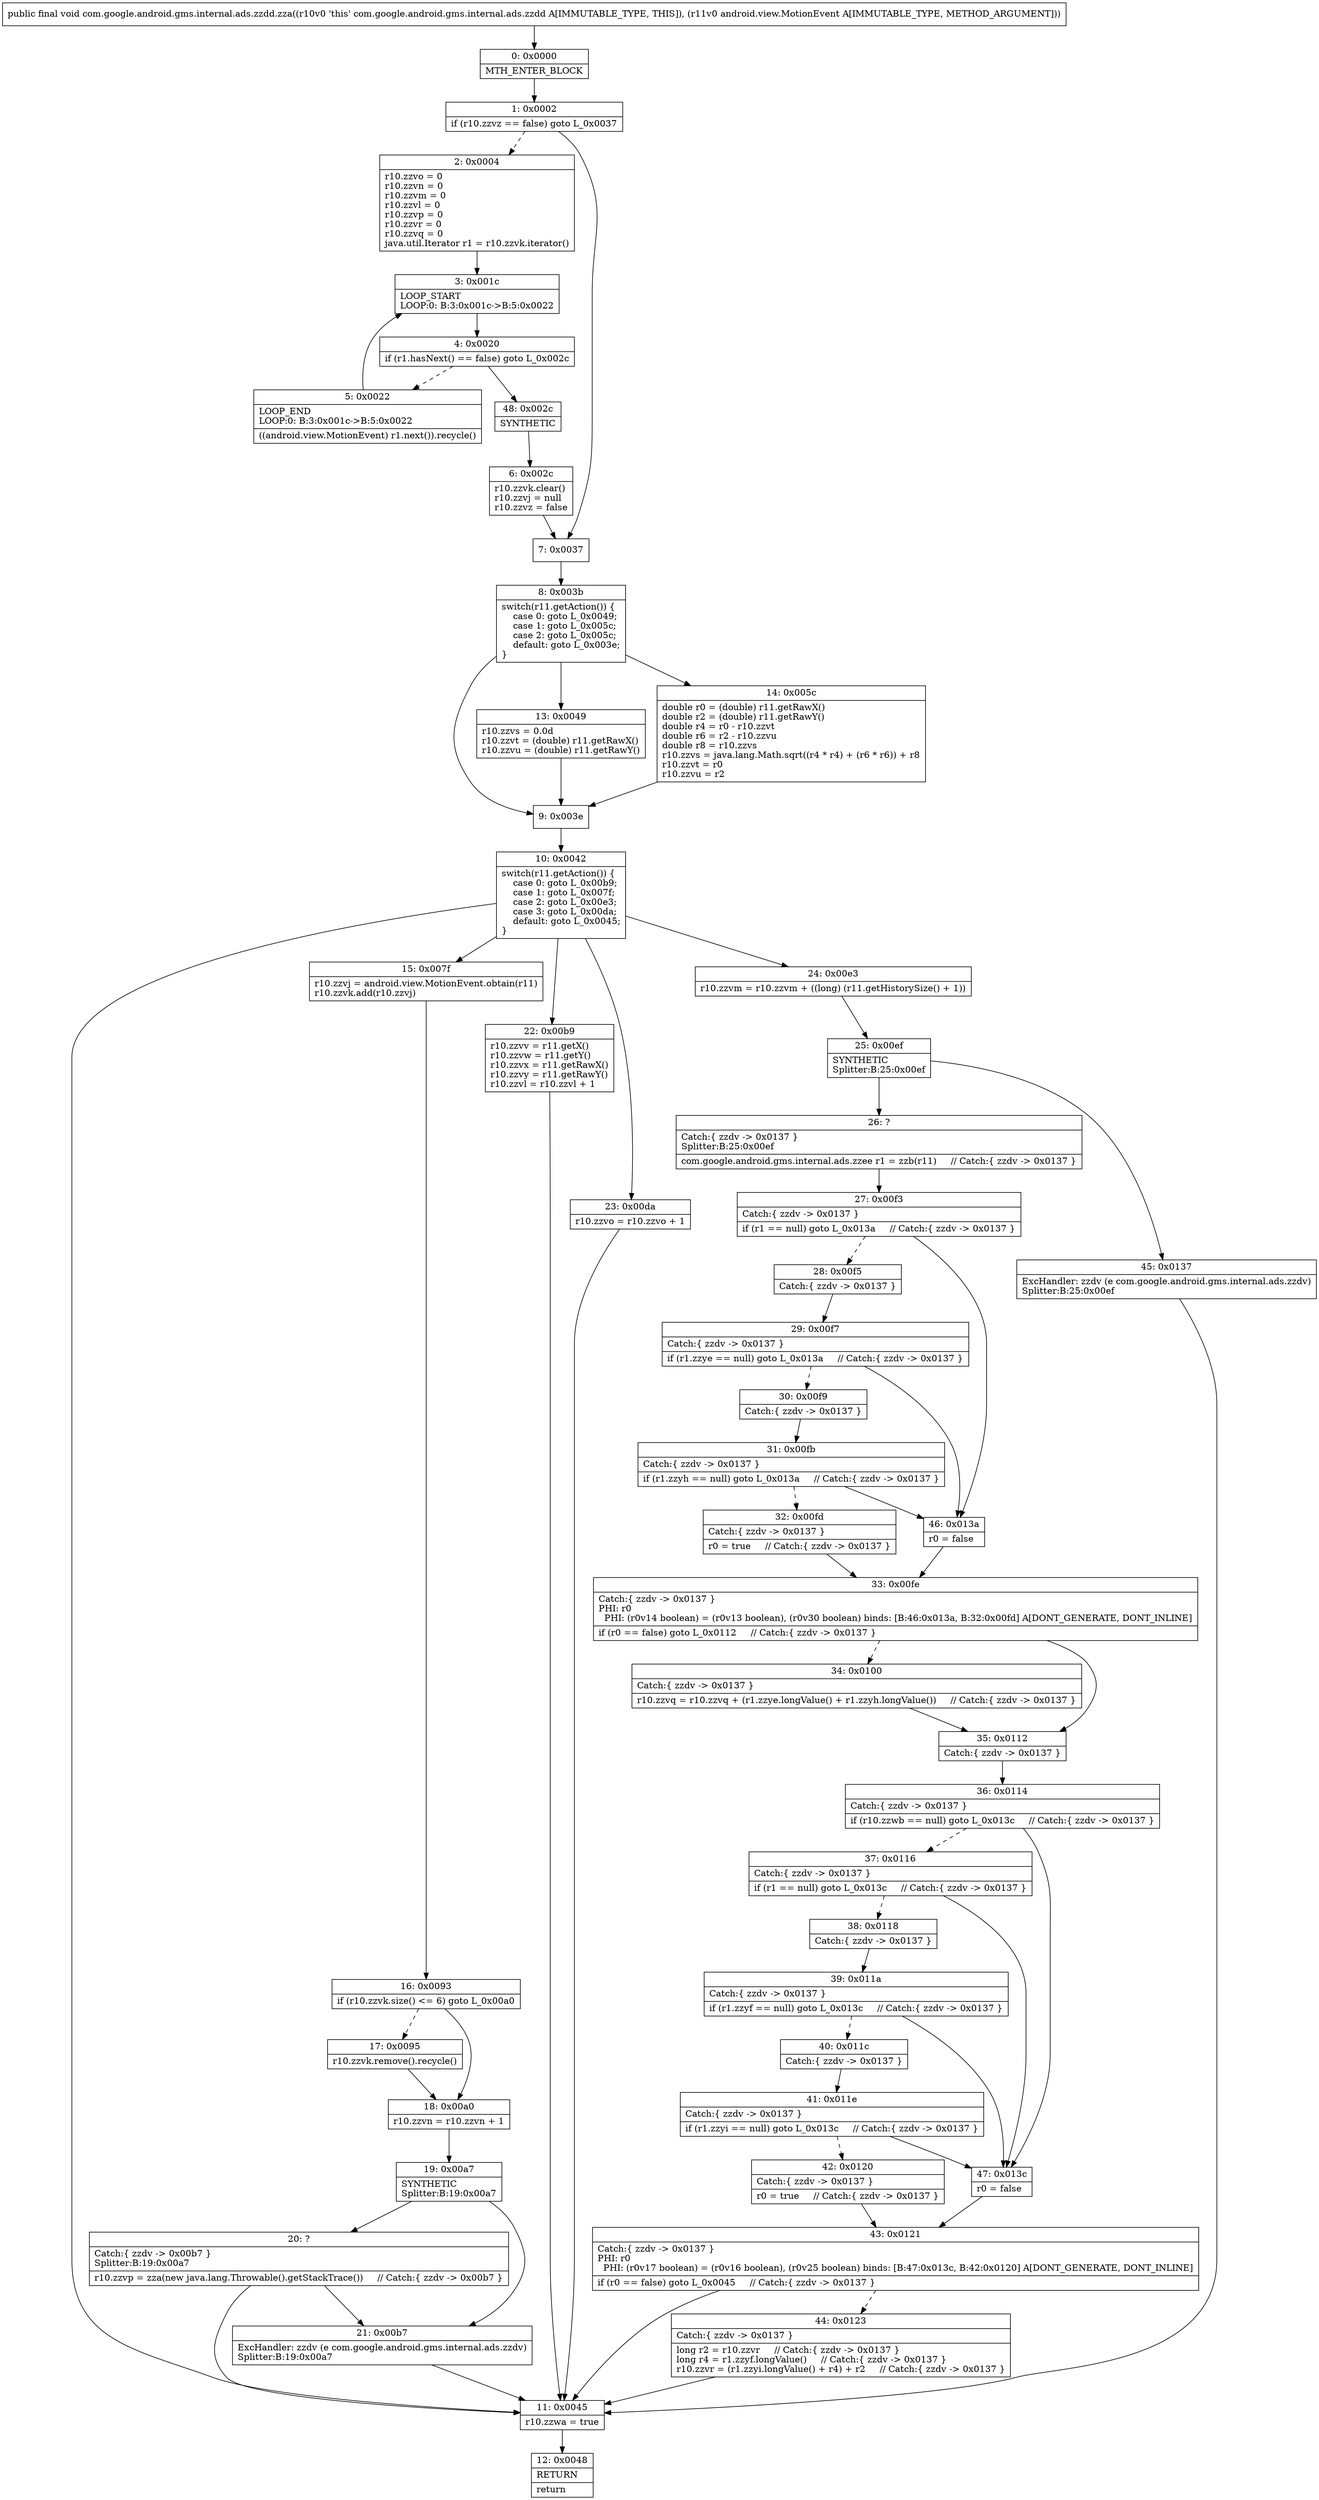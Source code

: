 digraph "CFG forcom.google.android.gms.internal.ads.zzdd.zza(Landroid\/view\/MotionEvent;)V" {
Node_0 [shape=record,label="{0\:\ 0x0000|MTH_ENTER_BLOCK\l}"];
Node_1 [shape=record,label="{1\:\ 0x0002|if (r10.zzvz == false) goto L_0x0037\l}"];
Node_2 [shape=record,label="{2\:\ 0x0004|r10.zzvo = 0\lr10.zzvn = 0\lr10.zzvm = 0\lr10.zzvl = 0\lr10.zzvp = 0\lr10.zzvr = 0\lr10.zzvq = 0\ljava.util.Iterator r1 = r10.zzvk.iterator()\l}"];
Node_3 [shape=record,label="{3\:\ 0x001c|LOOP_START\lLOOP:0: B:3:0x001c\-\>B:5:0x0022\l}"];
Node_4 [shape=record,label="{4\:\ 0x0020|if (r1.hasNext() == false) goto L_0x002c\l}"];
Node_5 [shape=record,label="{5\:\ 0x0022|LOOP_END\lLOOP:0: B:3:0x001c\-\>B:5:0x0022\l|((android.view.MotionEvent) r1.next()).recycle()\l}"];
Node_6 [shape=record,label="{6\:\ 0x002c|r10.zzvk.clear()\lr10.zzvj = null\lr10.zzvz = false\l}"];
Node_7 [shape=record,label="{7\:\ 0x0037}"];
Node_8 [shape=record,label="{8\:\ 0x003b|switch(r11.getAction()) \{\l    case 0: goto L_0x0049;\l    case 1: goto L_0x005c;\l    case 2: goto L_0x005c;\l    default: goto L_0x003e;\l\}\l}"];
Node_9 [shape=record,label="{9\:\ 0x003e}"];
Node_10 [shape=record,label="{10\:\ 0x0042|switch(r11.getAction()) \{\l    case 0: goto L_0x00b9;\l    case 1: goto L_0x007f;\l    case 2: goto L_0x00e3;\l    case 3: goto L_0x00da;\l    default: goto L_0x0045;\l\}\l}"];
Node_11 [shape=record,label="{11\:\ 0x0045|r10.zzwa = true\l}"];
Node_12 [shape=record,label="{12\:\ 0x0048|RETURN\l|return\l}"];
Node_13 [shape=record,label="{13\:\ 0x0049|r10.zzvs = 0.0d\lr10.zzvt = (double) r11.getRawX()\lr10.zzvu = (double) r11.getRawY()\l}"];
Node_14 [shape=record,label="{14\:\ 0x005c|double r0 = (double) r11.getRawX()\ldouble r2 = (double) r11.getRawY()\ldouble r4 = r0 \- r10.zzvt\ldouble r6 = r2 \- r10.zzvu\ldouble r8 = r10.zzvs\lr10.zzvs = java.lang.Math.sqrt((r4 * r4) + (r6 * r6)) + r8\lr10.zzvt = r0\lr10.zzvu = r2\l}"];
Node_15 [shape=record,label="{15\:\ 0x007f|r10.zzvj = android.view.MotionEvent.obtain(r11)\lr10.zzvk.add(r10.zzvj)\l}"];
Node_16 [shape=record,label="{16\:\ 0x0093|if (r10.zzvk.size() \<= 6) goto L_0x00a0\l}"];
Node_17 [shape=record,label="{17\:\ 0x0095|r10.zzvk.remove().recycle()\l}"];
Node_18 [shape=record,label="{18\:\ 0x00a0|r10.zzvn = r10.zzvn + 1\l}"];
Node_19 [shape=record,label="{19\:\ 0x00a7|SYNTHETIC\lSplitter:B:19:0x00a7\l}"];
Node_20 [shape=record,label="{20\:\ ?|Catch:\{ zzdv \-\> 0x00b7 \}\lSplitter:B:19:0x00a7\l|r10.zzvp = zza(new java.lang.Throwable().getStackTrace())     \/\/ Catch:\{ zzdv \-\> 0x00b7 \}\l}"];
Node_21 [shape=record,label="{21\:\ 0x00b7|ExcHandler: zzdv (e com.google.android.gms.internal.ads.zzdv)\lSplitter:B:19:0x00a7\l}"];
Node_22 [shape=record,label="{22\:\ 0x00b9|r10.zzvv = r11.getX()\lr10.zzvw = r11.getY()\lr10.zzvx = r11.getRawX()\lr10.zzvy = r11.getRawY()\lr10.zzvl = r10.zzvl + 1\l}"];
Node_23 [shape=record,label="{23\:\ 0x00da|r10.zzvo = r10.zzvo + 1\l}"];
Node_24 [shape=record,label="{24\:\ 0x00e3|r10.zzvm = r10.zzvm + ((long) (r11.getHistorySize() + 1))\l}"];
Node_25 [shape=record,label="{25\:\ 0x00ef|SYNTHETIC\lSplitter:B:25:0x00ef\l}"];
Node_26 [shape=record,label="{26\:\ ?|Catch:\{ zzdv \-\> 0x0137 \}\lSplitter:B:25:0x00ef\l|com.google.android.gms.internal.ads.zzee r1 = zzb(r11)     \/\/ Catch:\{ zzdv \-\> 0x0137 \}\l}"];
Node_27 [shape=record,label="{27\:\ 0x00f3|Catch:\{ zzdv \-\> 0x0137 \}\l|if (r1 == null) goto L_0x013a     \/\/ Catch:\{ zzdv \-\> 0x0137 \}\l}"];
Node_28 [shape=record,label="{28\:\ 0x00f5|Catch:\{ zzdv \-\> 0x0137 \}\l}"];
Node_29 [shape=record,label="{29\:\ 0x00f7|Catch:\{ zzdv \-\> 0x0137 \}\l|if (r1.zzye == null) goto L_0x013a     \/\/ Catch:\{ zzdv \-\> 0x0137 \}\l}"];
Node_30 [shape=record,label="{30\:\ 0x00f9|Catch:\{ zzdv \-\> 0x0137 \}\l}"];
Node_31 [shape=record,label="{31\:\ 0x00fb|Catch:\{ zzdv \-\> 0x0137 \}\l|if (r1.zzyh == null) goto L_0x013a     \/\/ Catch:\{ zzdv \-\> 0x0137 \}\l}"];
Node_32 [shape=record,label="{32\:\ 0x00fd|Catch:\{ zzdv \-\> 0x0137 \}\l|r0 = true     \/\/ Catch:\{ zzdv \-\> 0x0137 \}\l}"];
Node_33 [shape=record,label="{33\:\ 0x00fe|Catch:\{ zzdv \-\> 0x0137 \}\lPHI: r0 \l  PHI: (r0v14 boolean) = (r0v13 boolean), (r0v30 boolean) binds: [B:46:0x013a, B:32:0x00fd] A[DONT_GENERATE, DONT_INLINE]\l|if (r0 == false) goto L_0x0112     \/\/ Catch:\{ zzdv \-\> 0x0137 \}\l}"];
Node_34 [shape=record,label="{34\:\ 0x0100|Catch:\{ zzdv \-\> 0x0137 \}\l|r10.zzvq = r10.zzvq + (r1.zzye.longValue() + r1.zzyh.longValue())     \/\/ Catch:\{ zzdv \-\> 0x0137 \}\l}"];
Node_35 [shape=record,label="{35\:\ 0x0112|Catch:\{ zzdv \-\> 0x0137 \}\l}"];
Node_36 [shape=record,label="{36\:\ 0x0114|Catch:\{ zzdv \-\> 0x0137 \}\l|if (r10.zzwb == null) goto L_0x013c     \/\/ Catch:\{ zzdv \-\> 0x0137 \}\l}"];
Node_37 [shape=record,label="{37\:\ 0x0116|Catch:\{ zzdv \-\> 0x0137 \}\l|if (r1 == null) goto L_0x013c     \/\/ Catch:\{ zzdv \-\> 0x0137 \}\l}"];
Node_38 [shape=record,label="{38\:\ 0x0118|Catch:\{ zzdv \-\> 0x0137 \}\l}"];
Node_39 [shape=record,label="{39\:\ 0x011a|Catch:\{ zzdv \-\> 0x0137 \}\l|if (r1.zzyf == null) goto L_0x013c     \/\/ Catch:\{ zzdv \-\> 0x0137 \}\l}"];
Node_40 [shape=record,label="{40\:\ 0x011c|Catch:\{ zzdv \-\> 0x0137 \}\l}"];
Node_41 [shape=record,label="{41\:\ 0x011e|Catch:\{ zzdv \-\> 0x0137 \}\l|if (r1.zzyi == null) goto L_0x013c     \/\/ Catch:\{ zzdv \-\> 0x0137 \}\l}"];
Node_42 [shape=record,label="{42\:\ 0x0120|Catch:\{ zzdv \-\> 0x0137 \}\l|r0 = true     \/\/ Catch:\{ zzdv \-\> 0x0137 \}\l}"];
Node_43 [shape=record,label="{43\:\ 0x0121|Catch:\{ zzdv \-\> 0x0137 \}\lPHI: r0 \l  PHI: (r0v17 boolean) = (r0v16 boolean), (r0v25 boolean) binds: [B:47:0x013c, B:42:0x0120] A[DONT_GENERATE, DONT_INLINE]\l|if (r0 == false) goto L_0x0045     \/\/ Catch:\{ zzdv \-\> 0x0137 \}\l}"];
Node_44 [shape=record,label="{44\:\ 0x0123|Catch:\{ zzdv \-\> 0x0137 \}\l|long r2 = r10.zzvr     \/\/ Catch:\{ zzdv \-\> 0x0137 \}\llong r4 = r1.zzyf.longValue()     \/\/ Catch:\{ zzdv \-\> 0x0137 \}\lr10.zzvr = (r1.zzyi.longValue() + r4) + r2     \/\/ Catch:\{ zzdv \-\> 0x0137 \}\l}"];
Node_45 [shape=record,label="{45\:\ 0x0137|ExcHandler: zzdv (e com.google.android.gms.internal.ads.zzdv)\lSplitter:B:25:0x00ef\l}"];
Node_46 [shape=record,label="{46\:\ 0x013a|r0 = false\l}"];
Node_47 [shape=record,label="{47\:\ 0x013c|r0 = false\l}"];
Node_48 [shape=record,label="{48\:\ 0x002c|SYNTHETIC\l}"];
MethodNode[shape=record,label="{public final void com.google.android.gms.internal.ads.zzdd.zza((r10v0 'this' com.google.android.gms.internal.ads.zzdd A[IMMUTABLE_TYPE, THIS]), (r11v0 android.view.MotionEvent A[IMMUTABLE_TYPE, METHOD_ARGUMENT])) }"];
MethodNode -> Node_0;
Node_0 -> Node_1;
Node_1 -> Node_2[style=dashed];
Node_1 -> Node_7;
Node_2 -> Node_3;
Node_3 -> Node_4;
Node_4 -> Node_5[style=dashed];
Node_4 -> Node_48;
Node_5 -> Node_3;
Node_6 -> Node_7;
Node_7 -> Node_8;
Node_8 -> Node_9;
Node_8 -> Node_13;
Node_8 -> Node_14;
Node_9 -> Node_10;
Node_10 -> Node_11;
Node_10 -> Node_15;
Node_10 -> Node_22;
Node_10 -> Node_23;
Node_10 -> Node_24;
Node_11 -> Node_12;
Node_13 -> Node_9;
Node_14 -> Node_9;
Node_15 -> Node_16;
Node_16 -> Node_17[style=dashed];
Node_16 -> Node_18;
Node_17 -> Node_18;
Node_18 -> Node_19;
Node_19 -> Node_20;
Node_19 -> Node_21;
Node_20 -> Node_21;
Node_20 -> Node_11;
Node_21 -> Node_11;
Node_22 -> Node_11;
Node_23 -> Node_11;
Node_24 -> Node_25;
Node_25 -> Node_26;
Node_25 -> Node_45;
Node_26 -> Node_27;
Node_27 -> Node_28[style=dashed];
Node_27 -> Node_46;
Node_28 -> Node_29;
Node_29 -> Node_30[style=dashed];
Node_29 -> Node_46;
Node_30 -> Node_31;
Node_31 -> Node_32[style=dashed];
Node_31 -> Node_46;
Node_32 -> Node_33;
Node_33 -> Node_34[style=dashed];
Node_33 -> Node_35;
Node_34 -> Node_35;
Node_35 -> Node_36;
Node_36 -> Node_37[style=dashed];
Node_36 -> Node_47;
Node_37 -> Node_38[style=dashed];
Node_37 -> Node_47;
Node_38 -> Node_39;
Node_39 -> Node_40[style=dashed];
Node_39 -> Node_47;
Node_40 -> Node_41;
Node_41 -> Node_42[style=dashed];
Node_41 -> Node_47;
Node_42 -> Node_43;
Node_43 -> Node_11;
Node_43 -> Node_44[style=dashed];
Node_44 -> Node_11;
Node_45 -> Node_11;
Node_46 -> Node_33;
Node_47 -> Node_43;
Node_48 -> Node_6;
}

